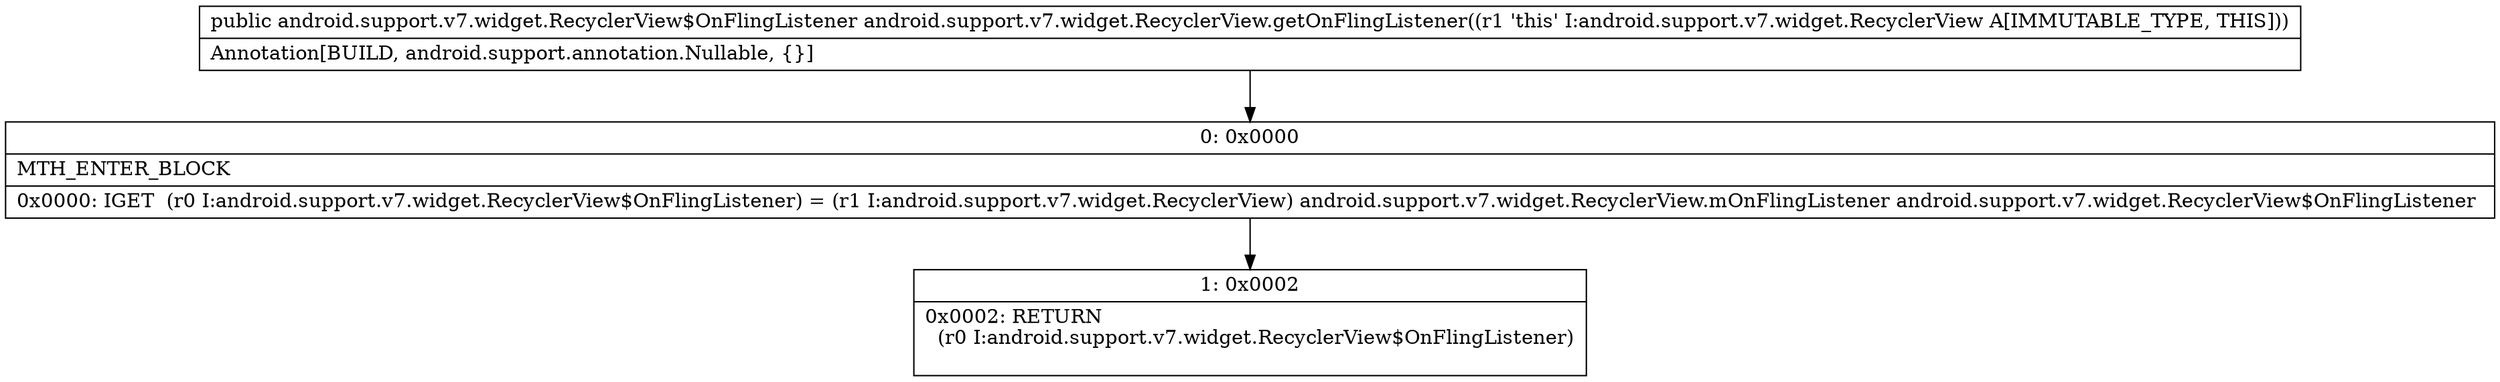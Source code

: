 digraph "CFG forandroid.support.v7.widget.RecyclerView.getOnFlingListener()Landroid\/support\/v7\/widget\/RecyclerView$OnFlingListener;" {
Node_0 [shape=record,label="{0\:\ 0x0000|MTH_ENTER_BLOCK\l|0x0000: IGET  (r0 I:android.support.v7.widget.RecyclerView$OnFlingListener) = (r1 I:android.support.v7.widget.RecyclerView) android.support.v7.widget.RecyclerView.mOnFlingListener android.support.v7.widget.RecyclerView$OnFlingListener \l}"];
Node_1 [shape=record,label="{1\:\ 0x0002|0x0002: RETURN  \l  (r0 I:android.support.v7.widget.RecyclerView$OnFlingListener)\l \l}"];
MethodNode[shape=record,label="{public android.support.v7.widget.RecyclerView$OnFlingListener android.support.v7.widget.RecyclerView.getOnFlingListener((r1 'this' I:android.support.v7.widget.RecyclerView A[IMMUTABLE_TYPE, THIS]))  | Annotation[BUILD, android.support.annotation.Nullable, \{\}]\l}"];
MethodNode -> Node_0;
Node_0 -> Node_1;
}

